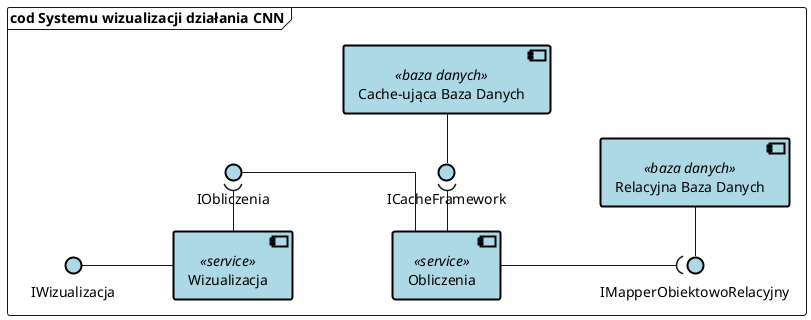 @startuml

skinparam frame {
  padding 56000
}
frame DiagramFrame as "cod Systemu wizualizacji działania CNN" {

  skinparam linetype ortho
  skinparam nodesep 50
  skinparam ranksep 50
  left to right direction

  component "Wizualizacja" <<service>> as w #lightblue;line:black;line.bold;text:black
  component "Obliczenia" <<service>> as o #lightblue;line:black;line.bold;text:black
  component "Relacyjna Baza Danych" <<baza danych>> as p #lightblue;line:black;line.bold;text:black
  component "Cache-ująca Baza Danych" <<baza danych>> as r #lightblue;line:black;line.bold;text:black

  interface IMapperObiektowoRelacyjny as ip #lightblue;line:black;line.bold;text:black
  interface ICacheFramework as ir #lightblue;line:black;line.bold;text:black
  interface IObliczenia as io #lightblue;line:black;line.bold;text:black
  interface IWizualizacja as iw #lightblue;line:black;line.bold;text:black

  iw -- w
  w -( io
  io -- o
  o --( ip
  o -( ir

  ip - p
  ir - r
}

@enduml